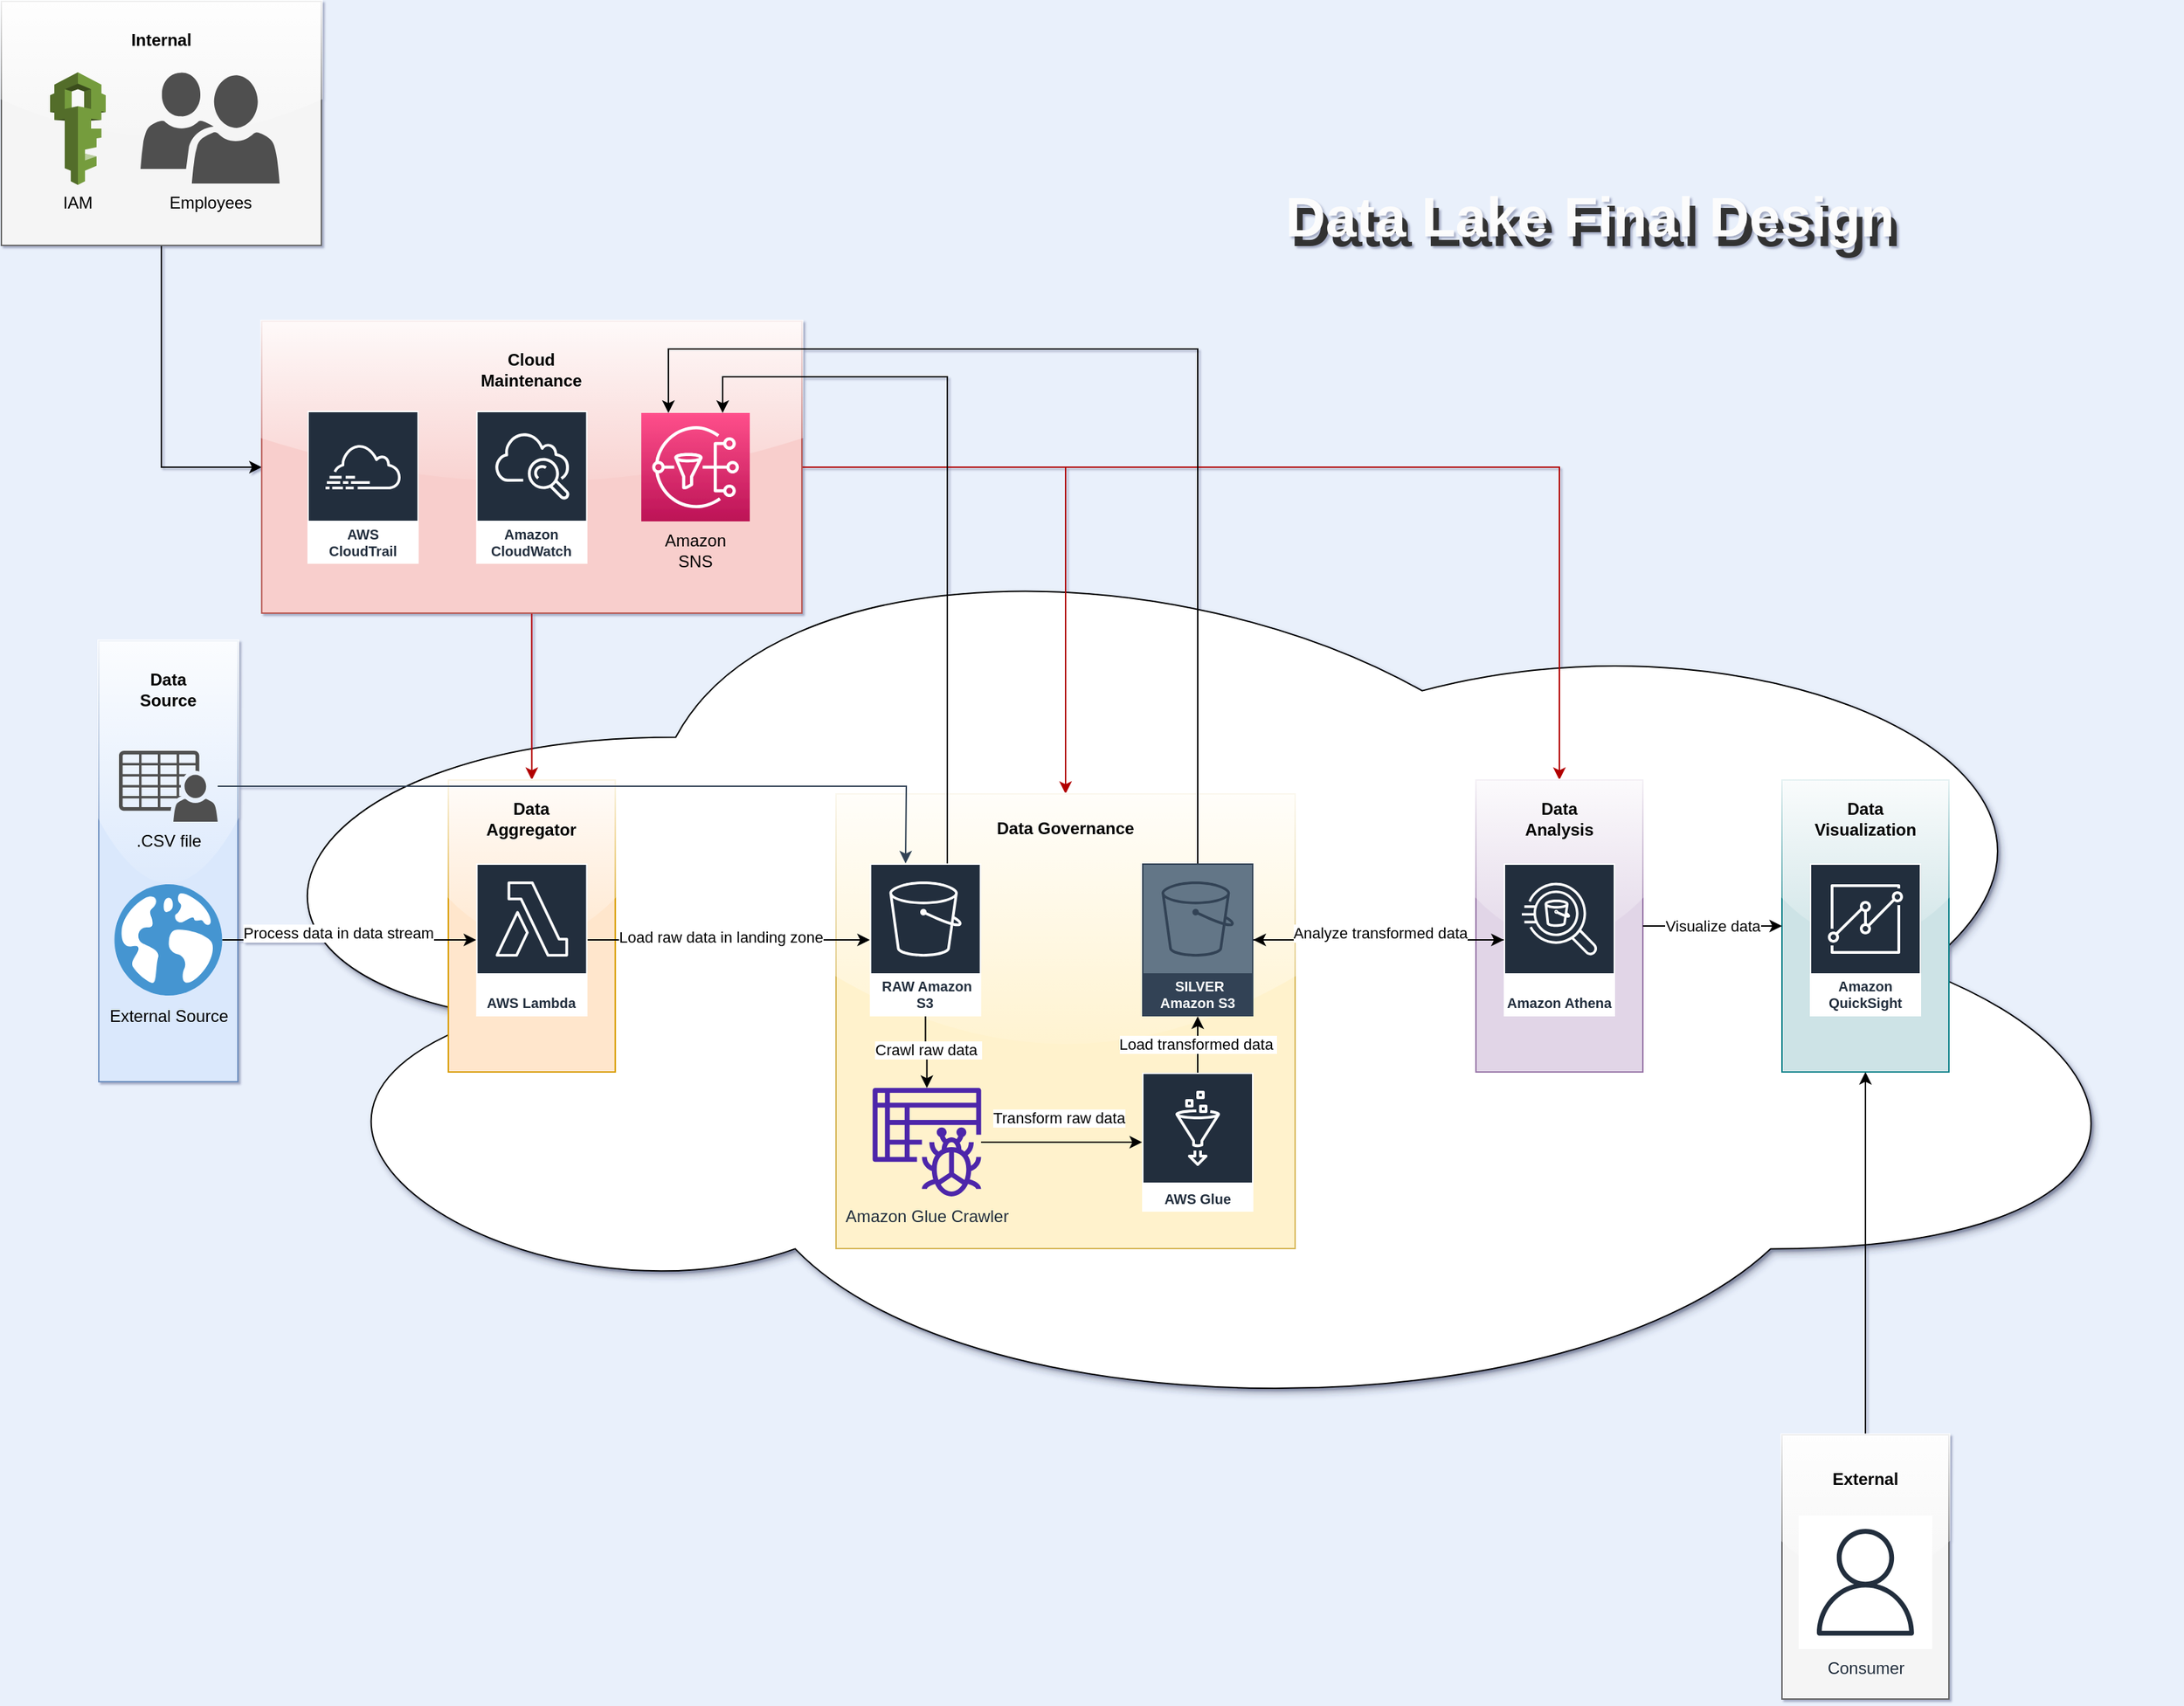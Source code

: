 <mxfile version="21.1.4" type="device" pages="2">
  <diagram id="YIPa2errtSvZ_nfrXcX-" name="Page-1">
    <mxGraphModel dx="1764" dy="1091" grid="0" gridSize="10" guides="1" tooltips="1" connect="1" arrows="1" fold="1" page="0" pageScale="1" pageWidth="1100" pageHeight="1700" background="#e9f0fb" math="0" shadow="1">
      <root>
        <mxCell id="0" />
        <mxCell id="1" parent="0" />
        <mxCell id="bDeLxScSUfrCfIPKcbEW-22" value="" style="ellipse;shape=cloud;whiteSpace=wrap;html=1;shadow=1;" vertex="1" parent="1">
          <mxGeometry x="507" y="697" width="1431" height="669" as="geometry" />
        </mxCell>
        <mxCell id="bDeLxScSUfrCfIPKcbEW-19" style="edgeStyle=orthogonalEdgeStyle;rounded=0;orthogonalLoop=1;jettySize=auto;html=1;entryX=0.5;entryY=1;entryDx=0;entryDy=0;" edge="1" parent="1" source="bDeLxScSUfrCfIPKcbEW-17" target="qylB5J43ioJ6EzCwsVwd-20">
          <mxGeometry relative="1" as="geometry" />
        </mxCell>
        <mxCell id="bDeLxScSUfrCfIPKcbEW-17" value="" style="rounded=0;whiteSpace=wrap;html=1;fillColor=#f5f5f5;strokeColor=#666666;glass=1;fontColor=#333333;" vertex="1" parent="1">
          <mxGeometry x="1660" y="1366" width="120" height="190" as="geometry" />
        </mxCell>
        <mxCell id="bDeLxScSUfrCfIPKcbEW-16" style="edgeStyle=orthogonalEdgeStyle;rounded=0;orthogonalLoop=1;jettySize=auto;html=1;entryX=0;entryY=0.5;entryDx=0;entryDy=0;" edge="1" parent="1" source="bDeLxScSUfrCfIPKcbEW-10" target="qylB5J43ioJ6EzCwsVwd-24">
          <mxGeometry relative="1" as="geometry" />
        </mxCell>
        <mxCell id="bDeLxScSUfrCfIPKcbEW-10" value="" style="rounded=0;whiteSpace=wrap;html=1;fillColor=#f5f5f5;strokeColor=#666666;glass=1;fontColor=#333333;" vertex="1" parent="1">
          <mxGeometry x="380" y="335" width="230" height="175.5" as="geometry" />
        </mxCell>
        <mxCell id="qylB5J43ioJ6EzCwsVwd-27" style="edgeStyle=orthogonalEdgeStyle;rounded=0;orthogonalLoop=1;jettySize=auto;html=1;entryX=0.5;entryY=0;entryDx=0;entryDy=0;fillColor=#e51400;strokeColor=#B20000;" parent="1" source="qylB5J43ioJ6EzCwsVwd-24" target="qylB5J43ioJ6EzCwsVwd-2" edge="1">
          <mxGeometry relative="1" as="geometry" />
        </mxCell>
        <mxCell id="qylB5J43ioJ6EzCwsVwd-28" style="edgeStyle=orthogonalEdgeStyle;rounded=0;orthogonalLoop=1;jettySize=auto;html=1;exitX=1;exitY=0.5;exitDx=0;exitDy=0;entryX=0.5;entryY=0;entryDx=0;entryDy=0;fillColor=#e51400;strokeColor=#B20000;" parent="1" source="qylB5J43ioJ6EzCwsVwd-24" target="qylB5J43ioJ6EzCwsVwd-16" edge="1">
          <mxGeometry relative="1" as="geometry">
            <Array as="points">
              <mxPoint x="1145" y="670" />
            </Array>
          </mxGeometry>
        </mxCell>
        <mxCell id="qylB5J43ioJ6EzCwsVwd-29" style="edgeStyle=orthogonalEdgeStyle;rounded=0;orthogonalLoop=1;jettySize=auto;html=1;exitX=1;exitY=0.5;exitDx=0;exitDy=0;entryX=0.5;entryY=0;entryDx=0;entryDy=0;fillColor=#e51400;strokeColor=#B20000;" parent="1" source="qylB5J43ioJ6EzCwsVwd-24" target="qylB5J43ioJ6EzCwsVwd-18" edge="1">
          <mxGeometry relative="1" as="geometry" />
        </mxCell>
        <mxCell id="qylB5J43ioJ6EzCwsVwd-24" value="" style="rounded=0;whiteSpace=wrap;html=1;fillColor=#f8cecc;strokeColor=#b85450;glass=1;" parent="1" vertex="1">
          <mxGeometry x="567.15" y="565" width="388.3" height="210" as="geometry" />
        </mxCell>
        <mxCell id="qylB5J43ioJ6EzCwsVwd-20" value="" style="rounded=0;whiteSpace=wrap;html=1;fillColor=#CDE3E6;strokeColor=#0e8088;glass=1;" parent="1" vertex="1">
          <mxGeometry x="1660" y="895" width="120" height="210" as="geometry" />
        </mxCell>
        <mxCell id="qylB5J43ioJ6EzCwsVwd-18" value="" style="rounded=0;whiteSpace=wrap;html=1;fillColor=#e1d5e7;strokeColor=#9673a6;glass=1;" parent="1" vertex="1">
          <mxGeometry x="1440" y="895" width="120" height="210" as="geometry" />
        </mxCell>
        <mxCell id="qylB5J43ioJ6EzCwsVwd-16" value="" style="rounded=0;whiteSpace=wrap;html=1;fillColor=#fff2cc;strokeColor=#d6b656;glass=1;" parent="1" vertex="1">
          <mxGeometry x="980" y="905" width="330" height="327" as="geometry" />
        </mxCell>
        <mxCell id="qylB5J43ioJ6EzCwsVwd-2" value="" style="rounded=0;whiteSpace=wrap;html=1;fillColor=#ffe6cc;strokeColor=#d79b00;glass=1;" parent="1" vertex="1">
          <mxGeometry x="701.3" y="895" width="120" height="210" as="geometry" />
        </mxCell>
        <mxCell id="qylB5J43ioJ6EzCwsVwd-6" value="" style="rounded=0;whiteSpace=wrap;html=1;glass=1;fillColor=#dae8fc;strokeColor=#6c8ebf;" parent="1" vertex="1">
          <mxGeometry x="450" y="795" width="100" height="317" as="geometry" />
        </mxCell>
        <mxCell id="02lZLyMtl6aPGszSBePG-54" style="edgeStyle=orthogonalEdgeStyle;rounded=0;orthogonalLoop=1;jettySize=auto;html=1;" parent="1" source="AV6chdXFAvIHWM2sQgtt-2" target="02lZLyMtl6aPGszSBePG-11" edge="1">
          <mxGeometry relative="1" as="geometry" />
        </mxCell>
        <mxCell id="02lZLyMtl6aPGszSBePG-55" value="Crawl raw data&amp;nbsp;" style="edgeLabel;html=1;align=center;verticalAlign=middle;resizable=0;points=[];" parent="02lZLyMtl6aPGszSBePG-54" vertex="1" connectable="0">
          <mxGeometry x="0.127" y="4" relative="1" as="geometry">
            <mxPoint x="-4" y="-5" as="offset" />
          </mxGeometry>
        </mxCell>
        <mxCell id="bDeLxScSUfrCfIPKcbEW-8" style="edgeStyle=orthogonalEdgeStyle;rounded=0;orthogonalLoop=1;jettySize=auto;html=1;entryX=0.75;entryY=0;entryDx=0;entryDy=0;entryPerimeter=0;" edge="1" parent="1" source="AV6chdXFAvIHWM2sQgtt-2" target="02lZLyMtl6aPGszSBePG-63">
          <mxGeometry relative="1" as="geometry">
            <Array as="points">
              <mxPoint x="1060" y="605" />
              <mxPoint x="898" y="605" />
            </Array>
          </mxGeometry>
        </mxCell>
        <mxCell id="AV6chdXFAvIHWM2sQgtt-2" value="&amp;nbsp;RAW Amazon S3" style="sketch=0;outlineConnect=0;fontColor=#232F3E;gradientColor=none;strokeColor=#ffffff;fillColor=#232F3E;dashed=0;verticalLabelPosition=middle;verticalAlign=bottom;align=center;html=1;whiteSpace=wrap;fontSize=10;fontStyle=1;spacing=3;shape=mxgraph.aws4.productIcon;prIcon=mxgraph.aws4.s3;fontFamily=Helvetica;" parent="1" vertex="1">
          <mxGeometry x="1004.3" y="955" width="80" height="110" as="geometry" />
        </mxCell>
        <mxCell id="02lZLyMtl6aPGszSBePG-2" value="External Source" style="text;html=1;align=center;verticalAlign=middle;resizable=0;points=[];autosize=1;strokeColor=none;fillColor=none;" parent="1" vertex="1">
          <mxGeometry x="445" y="1050" width="110" height="30" as="geometry" />
        </mxCell>
        <mxCell id="02lZLyMtl6aPGszSBePG-20" value="" style="edgeStyle=orthogonalEdgeStyle;rounded=0;orthogonalLoop=1;jettySize=auto;html=1;" parent="1" source="02lZLyMtl6aPGszSBePG-11" target="02lZLyMtl6aPGszSBePG-15" edge="1">
          <mxGeometry relative="1" as="geometry">
            <mxPoint x="1593.3" y="1124" as="targetPoint" />
          </mxGeometry>
        </mxCell>
        <mxCell id="02lZLyMtl6aPGszSBePG-56" value="Transform raw data" style="edgeLabel;html=1;align=center;verticalAlign=middle;resizable=0;points=[];" parent="02lZLyMtl6aPGszSBePG-20" vertex="1" connectable="0">
          <mxGeometry x="-0.271" y="-1" relative="1" as="geometry">
            <mxPoint x="13" y="-19" as="offset" />
          </mxGeometry>
        </mxCell>
        <mxCell id="02lZLyMtl6aPGszSBePG-11" value="Amazon Glue Crawler" style="sketch=0;outlineConnect=0;fontColor=#232F3E;gradientColor=none;fillColor=#4D27AA;strokeColor=none;dashed=0;verticalLabelPosition=bottom;verticalAlign=top;align=center;html=1;fontSize=12;fontStyle=0;aspect=fixed;pointerEvents=1;shape=mxgraph.aws4.glue_crawlers;" parent="1" vertex="1">
          <mxGeometry x="1006.3" y="1116.5" width="78" height="78" as="geometry" />
        </mxCell>
        <mxCell id="02lZLyMtl6aPGszSBePG-57" value="Load transformed data&amp;nbsp;" style="edgeStyle=orthogonalEdgeStyle;rounded=0;orthogonalLoop=1;jettySize=auto;html=1;" parent="1" source="02lZLyMtl6aPGszSBePG-15" target="M2bKCPdlgEuILwGiyvzk-14" edge="1">
          <mxGeometry relative="1" as="geometry">
            <mxPoint x="1406.3" y="1065" as="targetPoint" />
          </mxGeometry>
        </mxCell>
        <mxCell id="02lZLyMtl6aPGszSBePG-15" value="AWS Glue" style="sketch=0;outlineConnect=0;fontColor=#232F3E;gradientColor=none;strokeColor=#ffffff;fillColor=#232F3E;dashed=0;verticalLabelPosition=middle;verticalAlign=bottom;align=center;html=1;whiteSpace=wrap;fontSize=10;fontStyle=1;spacing=3;shape=mxgraph.aws4.productIcon;prIcon=mxgraph.aws4.glue;" parent="1" vertex="1">
          <mxGeometry x="1200" y="1105.5" width="80" height="100" as="geometry" />
        </mxCell>
        <mxCell id="02lZLyMtl6aPGszSBePG-60" style="edgeStyle=orthogonalEdgeStyle;rounded=0;orthogonalLoop=1;jettySize=auto;html=1;exitX=1;exitY=0.5;exitDx=0;exitDy=0;entryX=0;entryY=0.5;entryDx=0;entryDy=0;" parent="1" source="qylB5J43ioJ6EzCwsVwd-18" target="qylB5J43ioJ6EzCwsVwd-20" edge="1">
          <mxGeometry relative="1" as="geometry">
            <mxPoint x="2105.8" y="1003" as="sourcePoint" />
            <mxPoint x="2265.3" y="1010" as="targetPoint" />
          </mxGeometry>
        </mxCell>
        <mxCell id="02lZLyMtl6aPGszSBePG-61" value="Visualize data" style="edgeLabel;html=1;align=center;verticalAlign=middle;resizable=0;points=[];" parent="02lZLyMtl6aPGszSBePG-60" vertex="1" connectable="0">
          <mxGeometry x="-0.158" y="3" relative="1" as="geometry">
            <mxPoint x="8" y="3" as="offset" />
          </mxGeometry>
        </mxCell>
        <mxCell id="bDeLxScSUfrCfIPKcbEW-3" style="edgeStyle=orthogonalEdgeStyle;rounded=0;orthogonalLoop=1;jettySize=auto;html=1;" edge="1" parent="1" source="02lZLyMtl6aPGszSBePG-17" target="M2bKCPdlgEuILwGiyvzk-14">
          <mxGeometry relative="1" as="geometry" />
        </mxCell>
        <mxCell id="02lZLyMtl6aPGszSBePG-17" value="Amazon Athena" style="sketch=0;outlineConnect=0;fontColor=#232F3E;gradientColor=none;strokeColor=#ffffff;fillColor=#232F3E;dashed=0;verticalLabelPosition=middle;verticalAlign=bottom;align=center;html=1;whiteSpace=wrap;fontSize=10;fontStyle=1;spacing=3;shape=mxgraph.aws4.productIcon;prIcon=mxgraph.aws4.athena;" parent="1" vertex="1">
          <mxGeometry x="1460" y="955" width="80" height="110" as="geometry" />
        </mxCell>
        <mxCell id="02lZLyMtl6aPGszSBePG-21" value="Amazon QuickSight" style="sketch=0;outlineConnect=0;fontColor=#232F3E;gradientColor=none;strokeColor=#ffffff;fillColor=#232F3E;dashed=0;verticalLabelPosition=middle;verticalAlign=bottom;align=center;html=1;whiteSpace=wrap;fontSize=10;fontStyle=1;spacing=3;shape=mxgraph.aws4.productIcon;prIcon=mxgraph.aws4.quicksight;" parent="1" vertex="1">
          <mxGeometry x="1680" y="955" width="80" height="110" as="geometry" />
        </mxCell>
        <mxCell id="02lZLyMtl6aPGszSBePG-58" style="edgeStyle=orthogonalEdgeStyle;rounded=0;orthogonalLoop=1;jettySize=auto;html=1;" parent="1" source="M2bKCPdlgEuILwGiyvzk-14" target="02lZLyMtl6aPGszSBePG-17" edge="1">
          <mxGeometry relative="1" as="geometry">
            <mxPoint x="1445.3" y="1010" as="sourcePoint" />
          </mxGeometry>
        </mxCell>
        <mxCell id="02lZLyMtl6aPGszSBePG-59" value="Analyze transformed data" style="edgeLabel;html=1;align=center;verticalAlign=middle;resizable=0;points=[];" parent="02lZLyMtl6aPGszSBePG-58" vertex="1" connectable="0">
          <mxGeometry x="-0.23" y="5" relative="1" as="geometry">
            <mxPoint x="21" as="offset" />
          </mxGeometry>
        </mxCell>
        <mxCell id="02lZLyMtl6aPGszSBePG-27" value="AWS&#xa;CloudTrail" style="sketch=0;outlineConnect=0;fontColor=#232F3E;gradientColor=none;strokeColor=#ffffff;fillColor=#232F3E;dashed=0;verticalLabelPosition=middle;verticalAlign=bottom;align=center;html=1;whiteSpace=wrap;fontSize=10;fontStyle=1;spacing=3;shape=mxgraph.aws4.productIcon;prIcon=mxgraph.aws4.cloudtrail;" parent="1" vertex="1">
          <mxGeometry x="600" y="629.5" width="80" height="110" as="geometry" />
        </mxCell>
        <mxCell id="02lZLyMtl6aPGszSBePG-28" value="" style="outlineConnect=0;dashed=0;verticalLabelPosition=bottom;verticalAlign=top;align=center;html=1;shape=mxgraph.aws3.iam;fillColor=#759C3E;gradientColor=none;" parent="1" vertex="1">
          <mxGeometry x="415" y="386" width="40" height="81" as="geometry" />
        </mxCell>
        <mxCell id="02lZLyMtl6aPGszSBePG-47" style="edgeStyle=orthogonalEdgeStyle;rounded=0;orthogonalLoop=1;jettySize=auto;html=1;" parent="1" source="02lZLyMtl6aPGszSBePG-51" target="02lZLyMtl6aPGszSBePG-46" edge="1">
          <mxGeometry relative="1" as="geometry">
            <mxPoint x="706.3" y="1010" as="sourcePoint" />
          </mxGeometry>
        </mxCell>
        <mxCell id="02lZLyMtl6aPGszSBePG-48" value="Process data in data stream" style="edgeLabel;html=1;align=center;verticalAlign=middle;resizable=0;points=[];labelBackgroundColor=default;" parent="02lZLyMtl6aPGszSBePG-47" vertex="1" connectable="0">
          <mxGeometry x="-0.282" y="4" relative="1" as="geometry">
            <mxPoint x="18" y="-1" as="offset" />
          </mxGeometry>
        </mxCell>
        <mxCell id="qylB5J43ioJ6EzCwsVwd-13" style="edgeStyle=orthogonalEdgeStyle;rounded=0;orthogonalLoop=1;jettySize=auto;html=1;" parent="1" source="02lZLyMtl6aPGszSBePG-46" target="AV6chdXFAvIHWM2sQgtt-2" edge="1">
          <mxGeometry relative="1" as="geometry" />
        </mxCell>
        <mxCell id="02lZLyMtl6aPGszSBePG-46" value="AWS Lambda" style="sketch=0;outlineConnect=0;fontColor=#232F3E;gradientColor=none;strokeColor=#ffffff;fillColor=#232F3E;dashed=0;verticalLabelPosition=middle;verticalAlign=bottom;align=center;html=1;whiteSpace=wrap;fontSize=10;fontStyle=1;spacing=3;shape=mxgraph.aws4.productIcon;prIcon=mxgraph.aws4.lambda;" parent="1" vertex="1">
          <mxGeometry x="721.3" y="955" width="80" height="110" as="geometry" />
        </mxCell>
        <mxCell id="02lZLyMtl6aPGszSBePG-51" value="" style="shadow=0;dashed=0;html=1;strokeColor=none;fillColor=#4495D1;labelPosition=center;verticalLabelPosition=bottom;verticalAlign=top;align=center;outlineConnect=0;shape=mxgraph.veeam.globe;" parent="1" vertex="1">
          <mxGeometry x="461.3" y="970" width="77.4" height="80" as="geometry" />
        </mxCell>
        <mxCell id="02lZLyMtl6aPGszSBePG-62" value="Amazon CloudWatch" style="sketch=0;outlineConnect=0;fontColor=#232F3E;gradientColor=none;strokeColor=#ffffff;fillColor=#232F3E;dashed=0;verticalLabelPosition=middle;verticalAlign=bottom;align=center;html=1;whiteSpace=wrap;fontSize=10;fontStyle=1;spacing=3;shape=mxgraph.aws4.productIcon;prIcon=mxgraph.aws4.cloudwatch;" parent="1" vertex="1">
          <mxGeometry x="721.3" y="629.5" width="80" height="110" as="geometry" />
        </mxCell>
        <mxCell id="02lZLyMtl6aPGszSBePG-63" value="" style="sketch=0;points=[[0,0,0],[0.25,0,0],[0.5,0,0],[0.75,0,0],[1,0,0],[0,1,0],[0.25,1,0],[0.5,1,0],[0.75,1,0],[1,1,0],[0,0.25,0],[0,0.5,0],[0,0.75,0],[1,0.25,0],[1,0.5,0],[1,0.75,0]];outlineConnect=0;fontColor=#232F3E;gradientColor=#FF4F8B;gradientDirection=north;fillColor=#BC1356;strokeColor=#ffffff;dashed=0;verticalLabelPosition=bottom;verticalAlign=top;align=center;html=1;fontSize=12;fontStyle=0;aspect=fixed;shape=mxgraph.aws4.resourceIcon;resIcon=mxgraph.aws4.sns;" parent="1" vertex="1">
          <mxGeometry x="840" y="631" width="78" height="78" as="geometry" />
        </mxCell>
        <mxCell id="qylB5J43ioJ6EzCwsVwd-7" value="&lt;b&gt;Data Source&lt;/b&gt;" style="text;html=1;strokeColor=none;fillColor=none;align=center;verticalAlign=middle;whiteSpace=wrap;rounded=0;" parent="1" vertex="1">
          <mxGeometry x="470" y="815" width="60" height="30" as="geometry" />
        </mxCell>
        <mxCell id="qylB5J43ioJ6EzCwsVwd-10" value="&lt;b&gt;Data Aggregator&lt;/b&gt;" style="text;html=1;strokeColor=none;fillColor=none;align=center;verticalAlign=middle;whiteSpace=wrap;rounded=0;" parent="1" vertex="1">
          <mxGeometry x="731.3" y="908" width="60" height="30" as="geometry" />
        </mxCell>
        <mxCell id="qylB5J43ioJ6EzCwsVwd-15" value="Load raw data in landing zone" style="edgeLabel;html=1;align=center;verticalAlign=middle;resizable=0;points=[];labelBackgroundColor=default;" parent="1" vertex="1" connectable="0">
          <mxGeometry x="899.998" y="1010" as="geometry">
            <mxPoint x="-3" y="-2" as="offset" />
          </mxGeometry>
        </mxCell>
        <mxCell id="qylB5J43ioJ6EzCwsVwd-17" value="&lt;b&gt;Data&amp;nbsp;Governance&lt;/b&gt;" style="text;html=1;strokeColor=none;fillColor=none;align=center;verticalAlign=middle;whiteSpace=wrap;rounded=0;" parent="1" vertex="1">
          <mxGeometry x="1115" y="915" width="60" height="30" as="geometry" />
        </mxCell>
        <mxCell id="qylB5J43ioJ6EzCwsVwd-19" value="&lt;b&gt;Data Analysis&lt;/b&gt;" style="text;html=1;strokeColor=none;fillColor=none;align=center;verticalAlign=middle;whiteSpace=wrap;rounded=0;" parent="1" vertex="1">
          <mxGeometry x="1470" y="908" width="60" height="30" as="geometry" />
        </mxCell>
        <mxCell id="qylB5J43ioJ6EzCwsVwd-21" value="&lt;b&gt;Data Visualization&lt;/b&gt;" style="text;html=1;strokeColor=none;fillColor=none;align=center;verticalAlign=middle;whiteSpace=wrap;rounded=0;" parent="1" vertex="1">
          <mxGeometry x="1690" y="908" width="60" height="30" as="geometry" />
        </mxCell>
        <mxCell id="qylB5J43ioJ6EzCwsVwd-25" value="&lt;b&gt;Cloud Maintenance&lt;/b&gt;" style="text;html=1;strokeColor=none;fillColor=none;align=center;verticalAlign=middle;whiteSpace=wrap;rounded=0;" parent="1" vertex="1">
          <mxGeometry x="731.3" y="585" width="60" height="30" as="geometry" />
        </mxCell>
        <mxCell id="qylB5J43ioJ6EzCwsVwd-31" value="IAM" style="text;html=1;strokeColor=none;fillColor=none;align=center;verticalAlign=middle;whiteSpace=wrap;rounded=0;" parent="1" vertex="1">
          <mxGeometry x="405" y="465" width="60" height="30" as="geometry" />
        </mxCell>
        <mxCell id="qylB5J43ioJ6EzCwsVwd-32" value="Amazon SNS" style="text;html=1;strokeColor=none;fillColor=none;align=center;verticalAlign=middle;whiteSpace=wrap;rounded=0;" parent="1" vertex="1">
          <mxGeometry x="849" y="715" width="60" height="30" as="geometry" />
        </mxCell>
        <mxCell id="qylB5J43ioJ6EzCwsVwd-33" value="&lt;h1&gt;&lt;font color=&quot;#333333&quot; style=&quot;font-size: 40px;&quot;&gt;Data Lake Final Design&lt;/font&gt;&lt;/h1&gt;" style="text;html=1;strokeColor=none;fillColor=none;spacing=5;spacingTop=-20;whiteSpace=wrap;overflow=hidden;rounded=0;align=center;" parent="1" vertex="1">
          <mxGeometry x="1284" y="467" width="484" height="70" as="geometry" />
        </mxCell>
        <mxCell id="M2bKCPdlgEuILwGiyvzk-1" value="Consumer" style="sketch=0;outlineConnect=0;fontColor=#232F3E;gradientColor=none;strokeColor=#232F3E;fillColor=#ffffff;dashed=0;verticalLabelPosition=bottom;verticalAlign=top;align=center;html=1;fontSize=12;fontStyle=0;aspect=fixed;shape=mxgraph.aws4.resourceIcon;resIcon=mxgraph.aws4.user;" parent="1" vertex="1">
          <mxGeometry x="1672" y="1424" width="96" height="96" as="geometry" />
        </mxCell>
        <mxCell id="M2bKCPdlgEuILwGiyvzk-3" value="Employees" style="sketch=0;pointerEvents=1;shadow=0;dashed=0;html=1;strokeColor=none;labelPosition=center;verticalLabelPosition=bottom;verticalAlign=top;align=center;fillColor=#505050;shape=mxgraph.mscae.intune.user_group" parent="1" vertex="1">
          <mxGeometry x="480" y="386" width="100" height="80" as="geometry" />
        </mxCell>
        <mxCell id="bDeLxScSUfrCfIPKcbEW-9" style="edgeStyle=orthogonalEdgeStyle;rounded=0;orthogonalLoop=1;jettySize=auto;html=1;fillColor=#647687;strokeColor=#314354;" edge="1" parent="1" source="M2bKCPdlgEuILwGiyvzk-8">
          <mxGeometry relative="1" as="geometry">
            <mxPoint x="1030" y="955" as="targetPoint" />
          </mxGeometry>
        </mxCell>
        <mxCell id="M2bKCPdlgEuILwGiyvzk-8" value=".CSV file" style="sketch=0;pointerEvents=1;shadow=0;dashed=0;html=1;strokeColor=none;fillColor=#505050;labelPosition=center;verticalLabelPosition=bottom;verticalAlign=top;outlineConnect=0;align=center;shape=mxgraph.office.users.csv_file;" parent="1" vertex="1">
          <mxGeometry x="464.5" y="874" width="71" height="51" as="geometry" />
        </mxCell>
        <mxCell id="bDeLxScSUfrCfIPKcbEW-7" style="edgeStyle=orthogonalEdgeStyle;rounded=0;orthogonalLoop=1;jettySize=auto;html=1;entryX=0.25;entryY=0;entryDx=0;entryDy=0;entryPerimeter=0;" edge="1" parent="1" source="M2bKCPdlgEuILwGiyvzk-14" target="02lZLyMtl6aPGszSBePG-63">
          <mxGeometry relative="1" as="geometry">
            <Array as="points">
              <mxPoint x="1240" y="585" />
              <mxPoint x="860" y="585" />
            </Array>
          </mxGeometry>
        </mxCell>
        <mxCell id="M2bKCPdlgEuILwGiyvzk-14" value="&amp;nbsp;SILVER Amazon S3" style="sketch=0;outlineConnect=0;strokeColor=#314354;fillColor=#647687;dashed=0;verticalLabelPosition=middle;verticalAlign=bottom;align=center;html=1;whiteSpace=wrap;fontSize=10;fontStyle=1;spacing=3;shape=mxgraph.aws4.productIcon;prIcon=mxgraph.aws4.s3;fontColor=#ffffff;" parent="1" vertex="1">
          <mxGeometry x="1200" y="955" width="80" height="110" as="geometry" />
        </mxCell>
        <mxCell id="bDeLxScSUfrCfIPKcbEW-12" value="&lt;b&gt;Internal&lt;/b&gt;" style="text;html=1;strokeColor=none;fillColor=none;align=center;verticalAlign=middle;whiteSpace=wrap;rounded=0;" vertex="1" parent="1">
          <mxGeometry x="465" y="348" width="60" height="30" as="geometry" />
        </mxCell>
        <mxCell id="bDeLxScSUfrCfIPKcbEW-18" value="&lt;b&gt;External&lt;/b&gt;" style="text;html=1;strokeColor=none;fillColor=none;align=center;verticalAlign=middle;whiteSpace=wrap;rounded=0;" vertex="1" parent="1">
          <mxGeometry x="1690" y="1383" width="60" height="30" as="geometry" />
        </mxCell>
        <mxCell id="bDeLxScSUfrCfIPKcbEW-27" value="&lt;h1&gt;&lt;font style=&quot;font-size: 40px;&quot;&gt;Data Lake Final Design&lt;/font&gt;&lt;/h1&gt;" style="text;html=1;strokeColor=none;fillColor=none;spacing=5;spacingTop=-20;whiteSpace=wrap;overflow=hidden;rounded=0;align=center;fontColor=#FCFCFC;" vertex="1" parent="1">
          <mxGeometry x="1280" y="460" width="484" height="70" as="geometry" />
        </mxCell>
      </root>
    </mxGraphModel>
  </diagram>
  <diagram id="6f7JOciFy3MY2vURaIDj" name="Page-2">
    <mxGraphModel dx="794" dy="491" grid="1" gridSize="10" guides="1" tooltips="1" connect="1" arrows="1" fold="1" page="1" pageScale="1" pageWidth="3300" pageHeight="4681" math="0" shadow="0">
      <root>
        <mxCell id="0" />
        <mxCell id="1" parent="0" />
      </root>
    </mxGraphModel>
  </diagram>
</mxfile>
